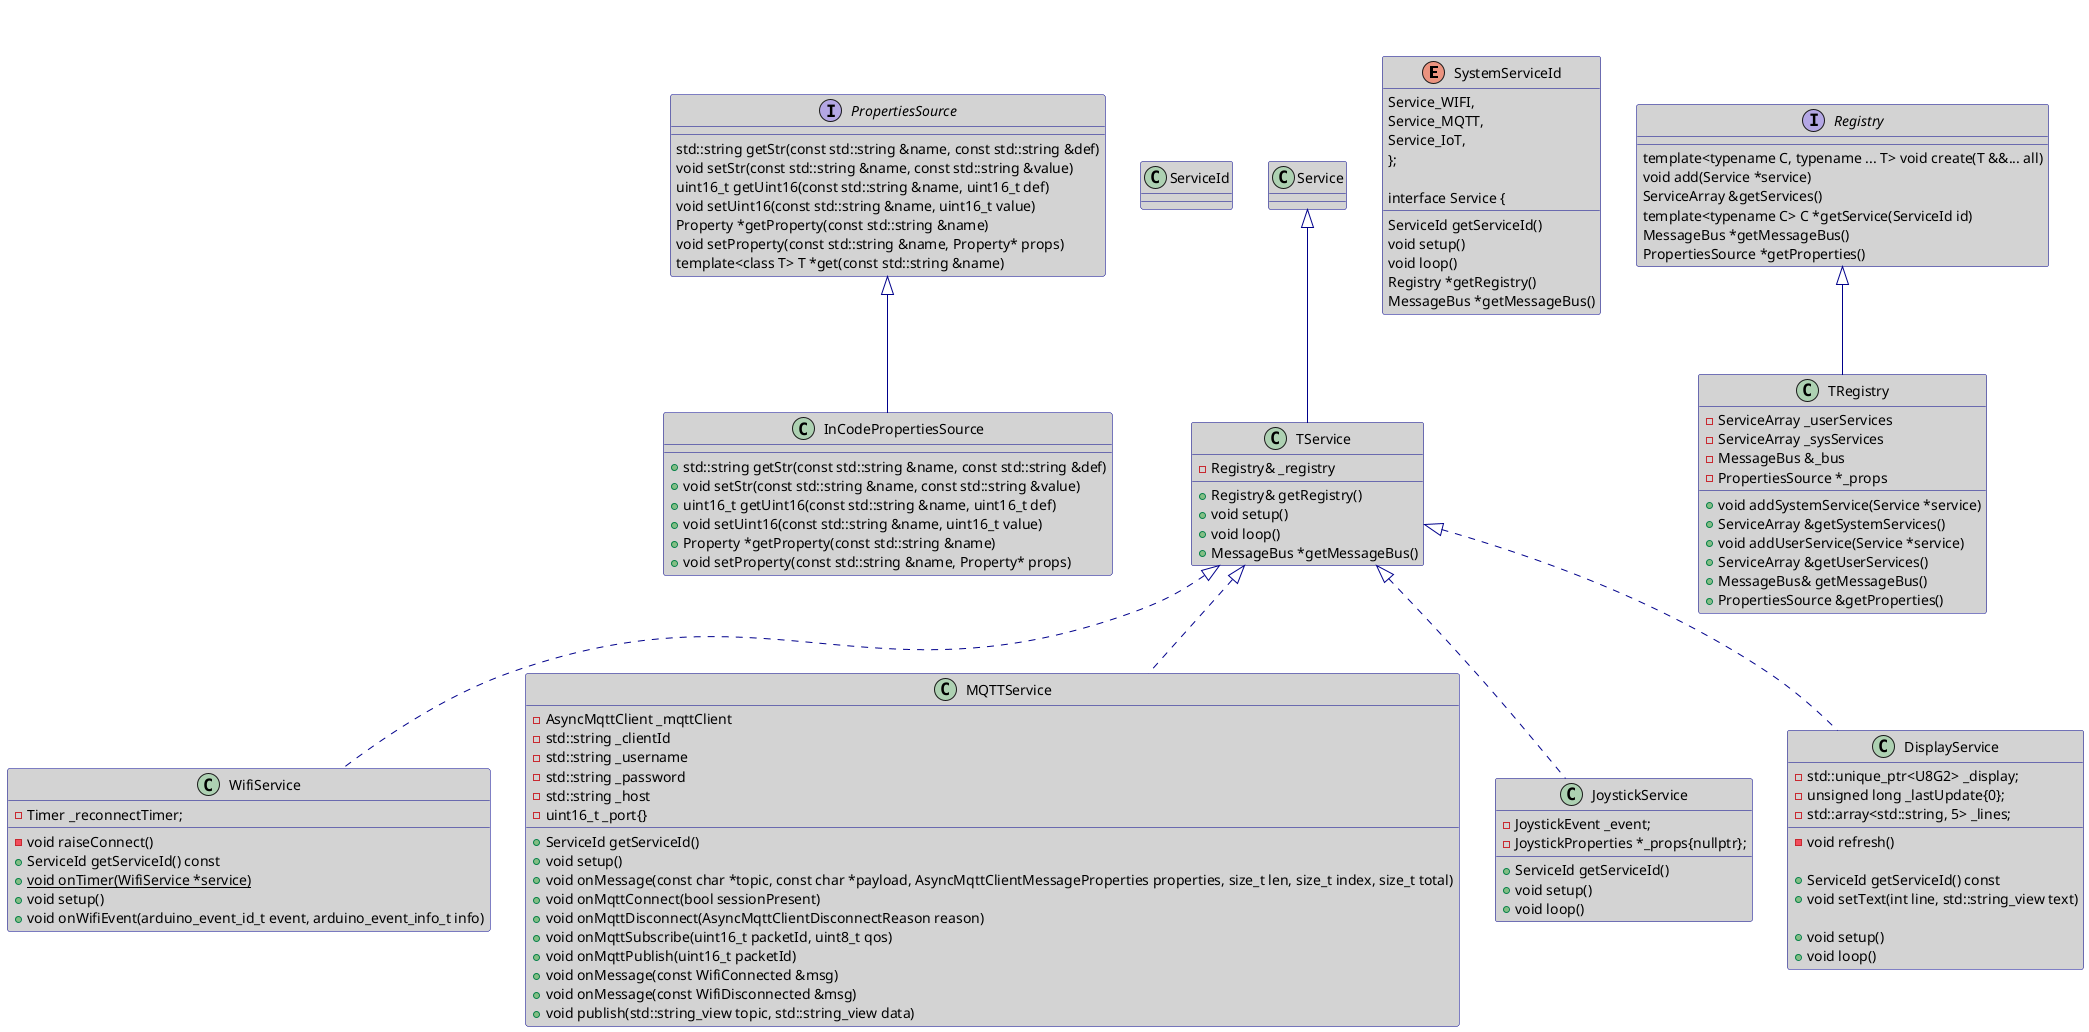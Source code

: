@startuml

skinparam backgroundColor White
skinparam classBackgroundColor LightGray
skinparam arrowColor DarkBlue
skinparam classBorderColor DarkBlue

enum SystemServiceId {
    Service_WIFI,
    Service_MQTT,
    Service_IoT,
};

interface Service {
    ServiceId getServiceId()
    void setup()
    void loop()
    Registry *getRegistry()
    MessageBus *getMessageBus()
}

interface PropertiesSource {
    std::string getStr(const std::string &name, const std::string &def)
    void setStr(const std::string &name, const std::string &value)
    uint16_t getUint16(const std::string &name, uint16_t def)
    void setUint16(const std::string &name, uint16_t value)
    Property *getProperty(const std::string &name)
    void setProperty(const std::string &name, Property* props)
    template<class T> T *get(const std::string &name)
}

interface Registry {
    template<typename C, typename ... T> void create(T &&... all)
    void add(Service *service)
    ServiceArray &getServices()
    template<typename C> C *getService(ServiceId id)
    MessageBus *getMessageBus()
    PropertiesSource *getProperties()
}

class TService {
    -Registry& _registry

    +Registry& getRegistry()
    +void setup()
    +void loop()
    +MessageBus *getMessageBus()
}

Service <|-- TService

class InCodePropertiesSource {
    +std::string getStr(const std::string &name, const std::string &def)
    +void setStr(const std::string &name, const std::string &value)
    +uint16_t getUint16(const std::string &name, uint16_t def)
    +void setUint16(const std::string &name, uint16_t value)
    +Property *getProperty(const std::string &name)
    +void setProperty(const std::string &name, Property* props)
}

PropertiesSource <|-- InCodePropertiesSource

class TRegistry {
    -ServiceArray _userServices
    -ServiceArray _sysServices
    -MessageBus &_bus
    -PropertiesSource *_props
    +void addSystemService(Service *service)
    +ServiceArray &getSystemServices()
    +void addUserService(Service *service)
    +ServiceArray &getUserServices()
    +MessageBus& getMessageBus()
    +PropertiesSource &getProperties()
}

Registry <|-- TRegistry

class WifiService {
    -Timer _reconnectTimer;
    -void raiseConnect()
    +ServiceId getServiceId() const
    +{static} void onTimer(WifiService *service)
    +void setup()
    +void onWifiEvent(arduino_event_id_t event, arduino_event_info_t info)
}

TService <|.. WifiService

class MQTTService {
    -AsyncMqttClient _mqttClient
    -std::string _clientId
    -std::string _username
    -std::string _password
    -std::string _host
    -uint16_t _port{}
    +ServiceId getServiceId()
    +void setup()
    +void onMessage(const char *topic, const char *payload, AsyncMqttClientMessageProperties properties, size_t len, size_t index, size_t total)
    +void onMqttConnect(bool sessionPresent)
    +void onMqttDisconnect(AsyncMqttClientDisconnectReason reason)
    +void onMqttSubscribe(uint16_t packetId, uint8_t qos)
    +void onMqttPublish(uint16_t packetId)
    +void onMessage(const WifiConnected &msg)
    +void onMessage(const WifiDisconnected &msg)
    +void publish(std::string_view topic, std::string_view data)
}

TService <|.. MQTTService

class JoystickService {
    -JoystickEvent _event;
    -JoystickProperties *_props{nullptr};

    +ServiceId getServiceId()
    +void setup()
    +void loop()
}

TService <|.. JoystickService

class DisplayService {
    -std::unique_ptr<U8G2> _display;
    -unsigned long _lastUpdate{0};
    -std::array<std::string, 5> _lines;

    -void refresh()

    +ServiceId getServiceId() const
    +void setText(int line, std::string_view text)

    +void setup()
    +void loop()
}

TService <|.. DisplayService

PropertiesSource --r[hidden]-> Service
ServiceId --r[hidden]-> Service

@enduml